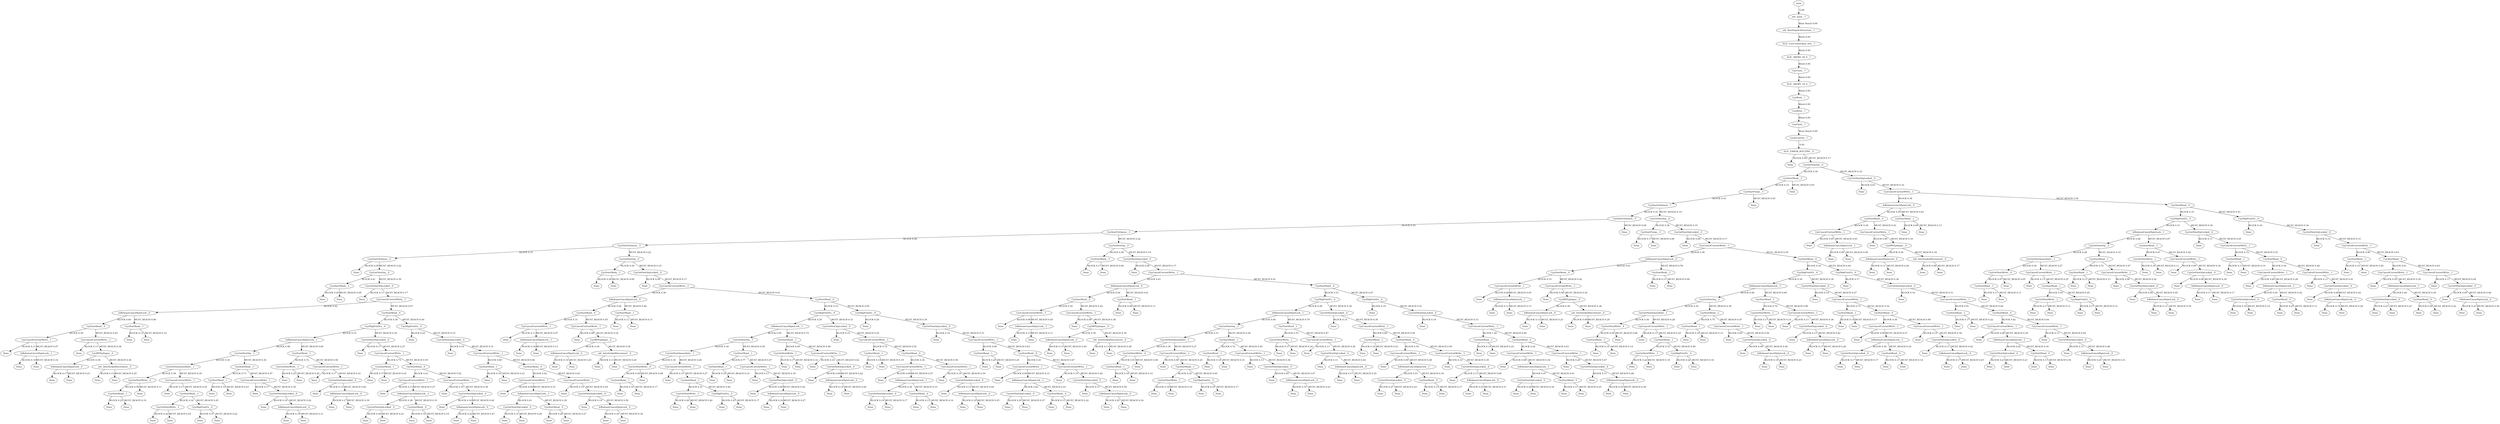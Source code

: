 digraph TG {
0 [label="main"]
1 [label="sdv_main__?"]
2 [label="sdv_RunDispatchFunction__?"]
3 [label="SLIC_CyyCreateOpen_exit__?"]
4 [label="SLIC_ABORT_20_0__?"]
5 [label="CyyClose__?"]
6 [label="SLIC_ABORT_18_0__?"]
7 [label="CyyRead__?"]
8 [label="CyyWrite__?"]
9 [label="CyyFlush__?"]
10 [label="CyyIoControl__?"]
11 [label="SLIC_ERROR_ROUTINE__0"]
12 [label="Done"]
13 [label="CyyGetNextIrp__0"]
14 [label="CyyStartMask__3"]
15 [label="CyyStartPurge__3"]
16 [label="CyyStartOrQueue__7"]
17 [label="CyyStartOrQueue__5"]
18 [label="CyyStartOrQueue__3"]
19 [label="CyyStartOrQueue__5"]
20 [label="CyyStartOrQueue__5"]
21 [label="Done"]
22 [label="CyyGetNextIrp__0"]
23 [label="CyyStartMask__3"]
24 [label="Done"]
25 [label="Done"]
26 [label="CyyGetNextIrpLocked__0"]
27 [label="Done"]
28 [label="CyyCancelCurrentWrite__1"]
29 [label="IoReleaseCancelSpinLock__0"]
30 [label="CyyStartRead__0"]
31 [label="CyyCancelCurrentWrite__1"]
32 [label="Done"]
33 [label="IoReleaseCancelSpinLock__1"]
34 [label="Done"]
35 [label="Done"]
36 [label="CyyCancelCurrentWrite__1"]
37 [label="Done"]
38 [label="CyyIRPEpilogue__0"]
39 [label="IoReleaseCancelSpinLock__0"]
40 [label="Done"]
41 [label="Done"]
42 [label="sdv_InterlockedDecrement__0"]
43 [label="Done"]
44 [label="Done"]
45 [label="CyyStartRead__1"]
46 [label="Done"]
47 [label="Done"]
48 [label="CyyStartRead__0"]
49 [label="CyyDbgPrintEx__0"]
50 [label="IoReleaseCancelSpinLock__1"]
51 [label="CyyGetNextIrp__3"]
52 [label="CyyGetNextImmediate__1"]
53 [label="CyyGetNextWrite__4"]
54 [label="CyyStartRead__1"]
55 [label="Done"]
56 [label="Done"]
57 [label="Done"]
58 [label="CyyCancelCurrentWrite__1"]
59 [label="Done"]
60 [label="CyyStartRead__1"]
61 [label="CyyGetNextWrite__1"]
62 [label="Done"]
63 [label="Done"]
64 [label="CyyDbgPrintEx__0"]
65 [label="Done"]
66 [label="Done"]
67 [label="CyyStartRead__1"]
68 [label="CyyStartRead__1"]
69 [label="Done"]
70 [label="Done"]
71 [label="CyyCancelCurrentWrite__1"]
72 [label="Done"]
73 [label="CyyGetNextIrpLocked__0"]
74 [label="Done"]
75 [label="IoReleaseCancelSpinLock__0"]
76 [label="Done"]
77 [label="Done"]
78 [label="CyyStartRead__1"]
79 [label="CyyGetNextWrite__1"]
80 [label="Done"]
81 [label="Done"]
82 [label="CyyCancelCurrentWrite__1"]
83 [label="Done"]
84 [label="CyyGetNextIrpLocked__0"]
85 [label="Done"]
86 [label="IoReleaseCancelSpinLock__0"]
87 [label="Done"]
88 [label="Done"]
89 [label="CyyGetNextIrpLocked__0"]
90 [label="Done"]
91 [label="CyyCancelCurrentWrite__1"]
92 [label="CyyStartRead__1"]
93 [label="Done"]
94 [label="Done"]
95 [label="CyyStartRead__0"]
96 [label="CyyCancelCurrentWrite__1"]
97 [label="Done"]
98 [label="IoReleaseCancelSpinLock__1"]
99 [label="CyyGetNextIrpLocked__0"]
100 [label="Done"]
101 [label="Done"]
102 [label="CyyStartRead__0"]
103 [label="Done"]
104 [label="Done"]
105 [label="CyyCancelCurrentWrite__1"]
106 [label="Done"]
107 [label="CyyGetNextIrpLocked__0"]
108 [label="Done"]
109 [label="IoReleaseCancelSpinLock__0"]
110 [label="Done"]
111 [label="Done"]
112 [label="CyyDbgPrintEx__0"]
113 [label="Done"]
114 [label="CyyGetNextIrpLocked__0"]
115 [label="Done"]
116 [label="CyyCancelCurrentWrite__1"]
117 [label="CyyStartRead__1"]
118 [label="Done"]
119 [label="Done"]
120 [label="CyyStartRead__0"]
121 [label="CyyCancelCurrentWrite__1"]
122 [label="Done"]
123 [label="IoReleaseCancelSpinLock__1"]
124 [label="CyyGetNextIrpLocked__0"]
125 [label="Done"]
126 [label="Done"]
127 [label="CyyStartRead__0"]
128 [label="Done"]
129 [label="Done"]
130 [label="CyyCancelCurrentWrite__1"]
131 [label="Done"]
132 [label="CyyGetNextIrpLocked__0"]
133 [label="Done"]
134 [label="IoReleaseCancelSpinLock__0"]
135 [label="Done"]
136 [label="Done"]
137 [label="CyyGetNextIrp__0"]
138 [label="CyyStartMask__3"]
139 [label="Done"]
140 [label="Done"]
141 [label="CyyGetNextIrpLocked__0"]
142 [label="Done"]
143 [label="CyyCancelCurrentWrite__1"]
144 [label="IoReleaseCancelSpinLock__0"]
145 [label="CyyStartRead__0"]
146 [label="CyyCancelCurrentWrite__1"]
147 [label="Done"]
148 [label="IoReleaseCancelSpinLock__1"]
149 [label="Done"]
150 [label="Done"]
151 [label="CyyCancelCurrentWrite__1"]
152 [label="Done"]
153 [label="CyyIRPEpilogue__0"]
154 [label="IoReleaseCancelSpinLock__0"]
155 [label="Done"]
156 [label="Done"]
157 [label="sdv_InterlockedDecrement__0"]
158 [label="Done"]
159 [label="Done"]
160 [label="CyyStartRead__1"]
161 [label="Done"]
162 [label="Done"]
163 [label="CyyStartRead__0"]
164 [label="CyyDbgPrintEx__0"]
165 [label="IoReleaseCancelSpinLock__1"]
166 [label="CyyGetNextIrp__3"]
167 [label="CyyGetNextImmediate__1"]
168 [label="CyyGetNextWrite__4"]
169 [label="CyyStartRead__1"]
170 [label="Done"]
171 [label="Done"]
172 [label="Done"]
173 [label="CyyCancelCurrentWrite__1"]
174 [label="Done"]
175 [label="CyyStartRead__1"]
176 [label="CyyGetNextWrite__1"]
177 [label="Done"]
178 [label="Done"]
179 [label="CyyDbgPrintEx__0"]
180 [label="Done"]
181 [label="Done"]
182 [label="CyyStartRead__1"]
183 [label="CyyStartRead__1"]
184 [label="Done"]
185 [label="Done"]
186 [label="CyyCancelCurrentWrite__1"]
187 [label="Done"]
188 [label="CyyGetNextIrpLocked__0"]
189 [label="Done"]
190 [label="IoReleaseCancelSpinLock__0"]
191 [label="Done"]
192 [label="Done"]
193 [label="CyyStartRead__1"]
194 [label="CyyGetNextWrite__1"]
195 [label="Done"]
196 [label="Done"]
197 [label="CyyCancelCurrentWrite__1"]
198 [label="Done"]
199 [label="CyyGetNextIrpLocked__0"]
200 [label="Done"]
201 [label="IoReleaseCancelSpinLock__0"]
202 [label="Done"]
203 [label="Done"]
204 [label="CyyGetNextIrpLocked__0"]
205 [label="Done"]
206 [label="CyyCancelCurrentWrite__1"]
207 [label="CyyStartRead__1"]
208 [label="Done"]
209 [label="Done"]
210 [label="CyyStartRead__0"]
211 [label="CyyCancelCurrentWrite__1"]
212 [label="Done"]
213 [label="IoReleaseCancelSpinLock__1"]
214 [label="CyyGetNextIrpLocked__0"]
215 [label="Done"]
216 [label="Done"]
217 [label="CyyStartRead__0"]
218 [label="Done"]
219 [label="Done"]
220 [label="CyyCancelCurrentWrite__1"]
221 [label="Done"]
222 [label="CyyGetNextIrpLocked__0"]
223 [label="Done"]
224 [label="IoReleaseCancelSpinLock__0"]
225 [label="Done"]
226 [label="Done"]
227 [label="CyyDbgPrintEx__0"]
228 [label="Done"]
229 [label="CyyGetNextIrpLocked__0"]
230 [label="Done"]
231 [label="CyyCancelCurrentWrite__1"]
232 [label="CyyStartRead__1"]
233 [label="Done"]
234 [label="Done"]
235 [label="CyyStartRead__0"]
236 [label="CyyCancelCurrentWrite__1"]
237 [label="Done"]
238 [label="IoReleaseCancelSpinLock__1"]
239 [label="CyyGetNextIrpLocked__0"]
240 [label="Done"]
241 [label="Done"]
242 [label="CyyStartRead__0"]
243 [label="Done"]
244 [label="Done"]
245 [label="CyyCancelCurrentWrite__1"]
246 [label="Done"]
247 [label="CyyGetNextIrpLocked__0"]
248 [label="Done"]
249 [label="IoReleaseCancelSpinLock__0"]
250 [label="Done"]
251 [label="Done"]
252 [label="CyyGetNextIrp__0"]
253 [label="CyyStartMask__3"]
254 [label="Done"]
255 [label="Done"]
256 [label="CyyGetNextIrpLocked__0"]
257 [label="Done"]
258 [label="CyyCancelCurrentWrite__1"]
259 [label="IoReleaseCancelSpinLock__0"]
260 [label="CyyStartRead__0"]
261 [label="CyyCancelCurrentWrite__1"]
262 [label="Done"]
263 [label="IoReleaseCancelSpinLock__1"]
264 [label="Done"]
265 [label="Done"]
266 [label="CyyCancelCurrentWrite__1"]
267 [label="Done"]
268 [label="CyyIRPEpilogue__0"]
269 [label="IoReleaseCancelSpinLock__0"]
270 [label="Done"]
271 [label="Done"]
272 [label="sdv_InterlockedDecrement__0"]
273 [label="Done"]
274 [label="Done"]
275 [label="CyyStartRead__1"]
276 [label="Done"]
277 [label="Done"]
278 [label="CyyStartRead__0"]
279 [label="CyyDbgPrintEx__0"]
280 [label="IoReleaseCancelSpinLock__1"]
281 [label="CyyGetNextIrp__3"]
282 [label="CyyGetNextImmediate__1"]
283 [label="CyyGetNextWrite__4"]
284 [label="CyyStartRead__1"]
285 [label="Done"]
286 [label="Done"]
287 [label="Done"]
288 [label="CyyCancelCurrentWrite__1"]
289 [label="Done"]
290 [label="CyyStartRead__1"]
291 [label="CyyGetNextWrite__1"]
292 [label="Done"]
293 [label="Done"]
294 [label="CyyDbgPrintEx__0"]
295 [label="Done"]
296 [label="Done"]
297 [label="CyyStartRead__1"]
298 [label="CyyStartRead__1"]
299 [label="Done"]
300 [label="Done"]
301 [label="CyyCancelCurrentWrite__1"]
302 [label="Done"]
303 [label="CyyGetNextIrpLocked__0"]
304 [label="Done"]
305 [label="IoReleaseCancelSpinLock__0"]
306 [label="Done"]
307 [label="Done"]
308 [label="CyyStartRead__1"]
309 [label="CyyGetNextWrite__1"]
310 [label="Done"]
311 [label="Done"]
312 [label="CyyCancelCurrentWrite__1"]
313 [label="Done"]
314 [label="CyyGetNextIrpLocked__0"]
315 [label="Done"]
316 [label="IoReleaseCancelSpinLock__0"]
317 [label="Done"]
318 [label="Done"]
319 [label="CyyGetNextIrpLocked__0"]
320 [label="Done"]
321 [label="CyyCancelCurrentWrite__1"]
322 [label="CyyStartRead__1"]
323 [label="Done"]
324 [label="Done"]
325 [label="CyyStartRead__0"]
326 [label="CyyCancelCurrentWrite__1"]
327 [label="Done"]
328 [label="IoReleaseCancelSpinLock__1"]
329 [label="CyyGetNextIrpLocked__0"]
330 [label="Done"]
331 [label="Done"]
332 [label="CyyStartRead__0"]
333 [label="Done"]
334 [label="Done"]
335 [label="CyyCancelCurrentWrite__1"]
336 [label="Done"]
337 [label="CyyGetNextIrpLocked__0"]
338 [label="Done"]
339 [label="IoReleaseCancelSpinLock__0"]
340 [label="Done"]
341 [label="Done"]
342 [label="CyyDbgPrintEx__0"]
343 [label="Done"]
344 [label="CyyGetNextIrpLocked__0"]
345 [label="Done"]
346 [label="CyyCancelCurrentWrite__1"]
347 [label="CyyStartRead__1"]
348 [label="Done"]
349 [label="Done"]
350 [label="CyyStartRead__0"]
351 [label="CyyCancelCurrentWrite__1"]
352 [label="Done"]
353 [label="IoReleaseCancelSpinLock__1"]
354 [label="CyyGetNextIrpLocked__0"]
355 [label="Done"]
356 [label="Done"]
357 [label="CyyStartRead__0"]
358 [label="Done"]
359 [label="Done"]
360 [label="CyyCancelCurrentWrite__1"]
361 [label="Done"]
362 [label="CyyGetNextIrpLocked__0"]
363 [label="Done"]
364 [label="IoReleaseCancelSpinLock__0"]
365 [label="Done"]
366 [label="Done"]
367 [label="Done"]
368 [label="CyyGetNextIrp__0"]
369 [label="CyyStartPurge__3"]
370 [label="Done"]
371 [label="Done"]
372 [label="CyyGetNextIrpLocked__0"]
373 [label="Done"]
374 [label="CyyCancelCurrentWrite__1"]
375 [label="IoReleaseCancelSpinLock__0"]
376 [label="CyyStartRead__0"]
377 [label="CyyCancelCurrentWrite__1"]
378 [label="Done"]
379 [label="IoReleaseCancelSpinLock__1"]
380 [label="Done"]
381 [label="Done"]
382 [label="CyyCancelCurrentWrite__1"]
383 [label="Done"]
384 [label="CyyIRPEpilogue__0"]
385 [label="IoReleaseCancelSpinLock__0"]
386 [label="Done"]
387 [label="Done"]
388 [label="sdv_InterlockedDecrement__0"]
389 [label="Done"]
390 [label="Done"]
391 [label="CyyStartRead__1"]
392 [label="Done"]
393 [label="Done"]
394 [label="CyyStartRead__0"]
395 [label="CyyDbgPrintEx__0"]
396 [label="IoReleaseCancelSpinLock__1"]
397 [label="CyyGetNextIrp__3"]
398 [label="CyyGetNextImmediate__1"]
399 [label="CyyGetNextWrite__4"]
400 [label="CyyStartRead__1"]
401 [label="Done"]
402 [label="Done"]
403 [label="Done"]
404 [label="CyyCancelCurrentWrite__1"]
405 [label="Done"]
406 [label="CyyStartRead__1"]
407 [label="CyyGetNextWrite__1"]
408 [label="Done"]
409 [label="Done"]
410 [label="CyyDbgPrintEx__0"]
411 [label="Done"]
412 [label="Done"]
413 [label="CyyStartRead__1"]
414 [label="CyyStartRead__1"]
415 [label="Done"]
416 [label="Done"]
417 [label="CyyCancelCurrentWrite__1"]
418 [label="Done"]
419 [label="CyyGetNextIrpLocked__0"]
420 [label="Done"]
421 [label="IoReleaseCancelSpinLock__0"]
422 [label="Done"]
423 [label="Done"]
424 [label="CyyStartRead__1"]
425 [label="CyyGetNextWrite__1"]
426 [label="Done"]
427 [label="Done"]
428 [label="CyyCancelCurrentWrite__1"]
429 [label="Done"]
430 [label="CyyGetNextIrpLocked__0"]
431 [label="Done"]
432 [label="IoReleaseCancelSpinLock__0"]
433 [label="Done"]
434 [label="Done"]
435 [label="CyyGetNextIrpLocked__0"]
436 [label="Done"]
437 [label="CyyCancelCurrentWrite__1"]
438 [label="CyyStartRead__1"]
439 [label="Done"]
440 [label="Done"]
441 [label="CyyStartRead__0"]
442 [label="CyyCancelCurrentWrite__1"]
443 [label="Done"]
444 [label="IoReleaseCancelSpinLock__1"]
445 [label="CyyGetNextIrpLocked__0"]
446 [label="Done"]
447 [label="Done"]
448 [label="CyyStartRead__0"]
449 [label="Done"]
450 [label="Done"]
451 [label="CyyCancelCurrentWrite__1"]
452 [label="Done"]
453 [label="CyyGetNextIrpLocked__0"]
454 [label="Done"]
455 [label="IoReleaseCancelSpinLock__0"]
456 [label="Done"]
457 [label="Done"]
458 [label="CyyDbgPrintEx__0"]
459 [label="Done"]
460 [label="CyyGetNextIrpLocked__0"]
461 [label="Done"]
462 [label="CyyCancelCurrentWrite__1"]
463 [label="CyyStartRead__1"]
464 [label="Done"]
465 [label="Done"]
466 [label="CyyStartRead__0"]
467 [label="CyyCancelCurrentWrite__1"]
468 [label="Done"]
469 [label="IoReleaseCancelSpinLock__1"]
470 [label="CyyGetNextIrpLocked__0"]
471 [label="Done"]
472 [label="Done"]
473 [label="CyyStartRead__0"]
474 [label="Done"]
475 [label="Done"]
476 [label="CyyCancelCurrentWrite__1"]
477 [label="Done"]
478 [label="CyyGetNextIrpLocked__0"]
479 [label="Done"]
480 [label="IoReleaseCancelSpinLock__0"]
481 [label="Done"]
482 [label="Done"]
483 [label="Done"]
484 [label="Done"]
485 [label="CyyGetNextIrpLocked__0"]
486 [label="Done"]
487 [label="CyyCancelCurrentWrite__1"]
488 [label="IoReleaseCancelSpinLock__0"]
489 [label="CyyStartRead__0"]
490 [label="CyyCancelCurrentWrite__1"]
491 [label="Done"]
492 [label="IoReleaseCancelSpinLock__1"]
493 [label="Done"]
494 [label="Done"]
495 [label="CyyCancelCurrentWrite__1"]
496 [label="Done"]
497 [label="CyyIRPEpilogue__0"]
498 [label="IoReleaseCancelSpinLock__0"]
499 [label="Done"]
500 [label="Done"]
501 [label="sdv_InterlockedDecrement__0"]
502 [label="Done"]
503 [label="Done"]
504 [label="CyyStartRead__1"]
505 [label="Done"]
506 [label="Done"]
507 [label="CyyStartRead__0"]
508 [label="CyyDbgPrintEx__0"]
509 [label="IoReleaseCancelSpinLock__1"]
510 [label="CyyGetNextIrp__3"]
511 [label="CyyGetNextImmediate__1"]
512 [label="CyyGetNextWrite__4"]
513 [label="CyyStartRead__1"]
514 [label="Done"]
515 [label="Done"]
516 [label="Done"]
517 [label="CyyCancelCurrentWrite__1"]
518 [label="Done"]
519 [label="CyyStartRead__1"]
520 [label="CyyGetNextWrite__1"]
521 [label="Done"]
522 [label="Done"]
523 [label="CyyDbgPrintEx__0"]
524 [label="Done"]
525 [label="Done"]
526 [label="CyyStartRead__1"]
527 [label="CyyStartRead__1"]
528 [label="Done"]
529 [label="Done"]
530 [label="CyyCancelCurrentWrite__1"]
531 [label="Done"]
532 [label="CyyGetNextIrpLocked__0"]
533 [label="Done"]
534 [label="IoReleaseCancelSpinLock__0"]
535 [label="Done"]
536 [label="Done"]
537 [label="CyyStartRead__1"]
538 [label="CyyGetNextWrite__1"]
539 [label="Done"]
540 [label="Done"]
541 [label="CyyCancelCurrentWrite__1"]
542 [label="Done"]
543 [label="CyyGetNextIrpLocked__0"]
544 [label="Done"]
545 [label="IoReleaseCancelSpinLock__0"]
546 [label="Done"]
547 [label="Done"]
548 [label="CyyGetNextIrpLocked__0"]
549 [label="Done"]
550 [label="CyyCancelCurrentWrite__1"]
551 [label="CyyStartRead__1"]
552 [label="Done"]
553 [label="Done"]
554 [label="CyyStartRead__0"]
555 [label="CyyCancelCurrentWrite__1"]
556 [label="Done"]
557 [label="IoReleaseCancelSpinLock__1"]
558 [label="CyyGetNextIrpLocked__0"]
559 [label="Done"]
560 [label="Done"]
561 [label="CyyStartRead__0"]
562 [label="Done"]
563 [label="Done"]
564 [label="CyyCancelCurrentWrite__1"]
565 [label="Done"]
566 [label="CyyGetNextIrpLocked__0"]
567 [label="Done"]
568 [label="IoReleaseCancelSpinLock__0"]
569 [label="Done"]
570 [label="Done"]
571 [label="CyyDbgPrintEx__0"]
572 [label="Done"]
573 [label="CyyGetNextIrpLocked__0"]
574 [label="Done"]
575 [label="CyyCancelCurrentWrite__1"]
576 [label="CyyStartRead__1"]
577 [label="Done"]
578 [label="Done"]
579 [label="CyyStartRead__0"]
580 [label="CyyCancelCurrentWrite__1"]
581 [label="Done"]
582 [label="IoReleaseCancelSpinLock__1"]
583 [label="CyyGetNextIrpLocked__0"]
584 [label="Done"]
585 [label="Done"]
586 [label="CyyStartRead__0"]
587 [label="Done"]
588 [label="Done"]
589 [label="CyyCancelCurrentWrite__1"]
590 [label="Done"]
591 [label="CyyGetNextIrpLocked__0"]
592 [label="Done"]
593 [label="IoReleaseCancelSpinLock__0"]
594 [label="Done"]
595 [label="Done"]
0 -> 1 [label=" 0.00"]
1 -> 2 [label="Must Reach 0.00"]
2 -> 3 [label="Block 0.00"]
3 -> 4 [label="Block 0.00"]
4 -> 5 [label="Block 0.00"]
5 -> 6 [label="Block 0.00"]
6 -> 7 [label="Block 0.00"]
7 -> 8 [label="Block 0.00"]
8 -> 9 [label="Block 0.00"]
9 -> 10 [label="Must Reach 0.00"]
10 -> 11 [label=" 0.44"]
11 -> 12 [label="BLOCK 0.00"]
11 -> 13 [label="MUST_REACH 0.17"]
13 -> 14 [label="BLOCK 0.36"]
13 -> 485 [label="MUST_REACH 0.19"]
14 -> 15 [label="BLOCK 0.33"]
14 -> 484 [label="MUST_REACH 0.05"]
15 -> 16 [label="BLOCK 0.16"]
15 -> 483 [label="MUST_REACH 0.05"]
16 -> 17 [label="BLOCK 0.16"]
16 -> 368 [label="MUST_REACH 0.19"]
17 -> 18 [label="BLOCK 0.16"]
17 -> 367 [label="MUST_REACH 0.06"]
18 -> 19 [label="BLOCK 0.28"]
18 -> 252 [label="MUST_REACH 0.22"]
19 -> 20 [label="BLOCK 0.33"]
19 -> 137 [label="MUST_REACH 0.22"]
20 -> 21 [label="BLOCK 0.05"]
20 -> 22 [label="MUST_REACH 0.22"]
22 -> 23 [label="BLOCK 0.41"]
22 -> 26 [label="MUST_REACH 0.39"]
23 -> 24 [label="BLOCK 0.25"]
23 -> 25 [label="MUST_REACH 0.09"]
26 -> 27 [label="BLOCK 0.11"]
26 -> 28 [label="MUST_REACH 0.17"]
28 -> 29 [label="BLOCK 0.42"]
28 -> 48 [label="MUST_REACH 0.47"]
29 -> 30 [label="BLOCK 0.66"]
29 -> 45 [label="MUST_REACH 0.66"]
30 -> 31 [label="BLOCK 0.38"]
30 -> 36 [label="MUST_REACH 0.44"]
31 -> 32 [label="BLOCK 0.11"]
31 -> 33 [label="MUST_REACH 0.47"]
33 -> 34 [label="BLOCK 0.19"]
33 -> 35 [label="MUST_REACH 0.14"]
36 -> 37 [label="BLOCK 0.11"]
36 -> 38 [label="MUST_REACH 0.36"]
38 -> 39 [label="BLOCK 0.38"]
38 -> 42 [label="MUST_REACH 0.36"]
39 -> 40 [label="BLOCK 0.17"]
39 -> 41 [label="MUST_REACH 0.23"]
42 -> 43 [label="BLOCK 0.13"]
42 -> 44 [label="MUST_REACH 0.25"]
45 -> 46 [label="BLOCK 0.13"]
45 -> 47 [label="MUST_REACH 0.14"]
48 -> 49 [label="BLOCK 0.36"]
48 -> 112 [label="MUST_REACH 0.44"]
49 -> 50 [label="BLOCK 0.33"]
49 -> 89 [label="MUST_REACH 0.30"]
50 -> 51 [label="BLOCK 0.58"]
50 -> 78 [label="MUST_REACH 0.69"]
51 -> 52 [label="BLOCK 0.34"]
51 -> 67 [label="MUST_REACH 0.30"]
52 -> 53 [label="BLOCK 0.38"]
52 -> 58 [label="MUST_REACH 0.30"]
53 -> 54 [label="BLOCK 0.56"]
53 -> 57 [label="MUST_REACH 0.11"]
54 -> 55 [label="BLOCK 0.23"]
54 -> 56 [label="MUST_REACH 0.19"]
58 -> 59 [label="BLOCK 0.13"]
58 -> 60 [label="MUST_REACH 0.25"]
60 -> 61 [label="BLOCK 0.34"]
60 -> 64 [label="MUST_REACH 0.45"]
61 -> 62 [label="BLOCK 0.22"]
61 -> 63 [label="MUST_REACH 0.25"]
64 -> 65 [label="BLOCK 0.31"]
64 -> 66 [label="MUST_REACH 0.22"]
67 -> 68 [label="BLOCK 0.73"]
67 -> 71 [label="MUST_REACH 0.47"]
68 -> 69 [label="BLOCK 0.19"]
68 -> 70 [label="MUST_REACH 0.23"]
71 -> 72 [label="BLOCK 0.17"]
71 -> 73 [label="MUST_REACH 0.38"]
73 -> 74 [label="BLOCK 0.14"]
73 -> 75 [label="MUST_REACH 0.42"]
75 -> 76 [label="BLOCK 0.19"]
75 -> 77 [label="MUST_REACH 0.31"]
78 -> 79 [label="BLOCK 0.72"]
78 -> 82 [label="MUST_REACH 0.50"]
79 -> 80 [label="BLOCK 0.23"]
79 -> 81 [label="MUST_REACH 0.20"]
82 -> 83 [label="BLOCK 0.17"]
82 -> 84 [label="MUST_REACH 0.41"]
84 -> 85 [label="BLOCK 0.13"]
84 -> 86 [label="MUST_REACH 0.44"]
86 -> 87 [label="BLOCK 0.17"]
86 -> 88 [label="MUST_REACH 0.30"]
89 -> 90 [label="BLOCK 0.17"]
89 -> 91 [label="MUST_REACH 0.27"]
91 -> 92 [label="BLOCK 0.73"]
91 -> 95 [label="MUST_REACH 0.55"]
92 -> 93 [label="BLOCK 0.17"]
92 -> 94 [label="MUST_REACH 0.25"]
95 -> 96 [label="BLOCK 0.41"]
95 -> 105 [label="MUST_REACH 0.52"]
96 -> 97 [label="BLOCK 0.11"]
96 -> 98 [label="MUST_REACH 0.27"]
98 -> 99 [label="BLOCK 0.38"]
98 -> 102 [label="MUST_REACH 0.33"]
99 -> 100 [label="BLOCK 0.20"]
99 -> 101 [label="MUST_REACH 0.23"]
102 -> 103 [label="BLOCK 0.14"]
102 -> 104 [label="MUST_REACH 0.19"]
105 -> 106 [label="BLOCK 0.16"]
105 -> 107 [label="MUST_REACH 0.38"]
107 -> 108 [label="BLOCK 0.14"]
107 -> 109 [label="MUST_REACH 0.44"]
109 -> 110 [label="BLOCK 0.22"]
109 -> 111 [label="MUST_REACH 0.27"]
112 -> 113 [label="BLOCK 0.22"]
112 -> 114 [label="MUST_REACH 0.33"]
114 -> 115 [label="BLOCK 0.19"]
114 -> 116 [label="MUST_REACH 0.31"]
116 -> 117 [label="BLOCK 0.88"]
116 -> 120 [label="MUST_REACH 0.66"]
117 -> 118 [label="BLOCK 0.16"]
117 -> 119 [label="MUST_REACH 0.23"]
120 -> 121 [label="BLOCK 0.42"]
120 -> 130 [label="MUST_REACH 0.63"]
121 -> 122 [label="BLOCK 0.09"]
121 -> 123 [label="MUST_REACH 0.33"]
123 -> 124 [label="BLOCK 0.41"]
123 -> 127 [label="MUST_REACH 0.39"]
124 -> 125 [label="BLOCK 0.31"]
124 -> 126 [label="MUST_REACH 0.28"]
127 -> 128 [label="BLOCK 0.20"]
127 -> 129 [label="MUST_REACH 0.27"]
130 -> 131 [label="BLOCK 0.14"]
130 -> 132 [label="MUST_REACH 0.44"]
132 -> 133 [label="BLOCK 0.14"]
132 -> 134 [label="MUST_REACH 0.50"]
134 -> 135 [label="BLOCK 0.30"]
134 -> 136 [label="MUST_REACH 0.36"]
137 -> 138 [label="BLOCK 0.36"]
137 -> 141 [label="MUST_REACH 0.19"]
138 -> 139 [label="BLOCK 0.20"]
138 -> 140 [label="MUST_REACH 0.08"]
141 -> 142 [label="BLOCK 0.08"]
141 -> 143 [label="MUST_REACH 0.17"]
143 -> 144 [label="BLOCK 0.39"]
143 -> 163 [label="MUST_REACH 0.41"]
144 -> 145 [label="BLOCK 0.64"]
144 -> 160 [label="MUST_REACH 0.92"]
145 -> 146 [label="BLOCK 0.31"]
145 -> 151 [label="MUST_REACH 0.45"]
146 -> 147 [label="BLOCK 0.11"]
146 -> 148 [label="MUST_REACH 0.47"]
148 -> 149 [label="BLOCK 0.16"]
148 -> 150 [label="MUST_REACH 0.13"]
151 -> 152 [label="BLOCK 0.08"]
151 -> 153 [label="MUST_REACH 0.34"]
153 -> 154 [label="BLOCK 0.36"]
153 -> 157 [label="MUST_REACH 0.36"]
154 -> 155 [label="BLOCK 0.14"]
154 -> 156 [label="MUST_REACH 0.25"]
157 -> 158 [label="BLOCK 0.11"]
157 -> 159 [label="MUST_REACH 0.20"]
160 -> 161 [label="BLOCK 0.11"]
160 -> 162 [label="MUST_REACH 0.11"]
163 -> 164 [label="BLOCK 0.33"]
163 -> 227 [label="MUST_REACH 0.45"]
164 -> 165 [label="BLOCK 0.30"]
164 -> 204 [label="MUST_REACH 0.31"]
165 -> 166 [label="BLOCK 0.50"]
165 -> 193 [label="MUST_REACH 0.72"]
166 -> 167 [label="BLOCK 0.30"]
166 -> 182 [label="MUST_REACH 0.56"]
167 -> 168 [label="BLOCK 0.30"]
167 -> 173 [label="MUST_REACH 0.28"]
168 -> 169 [label="BLOCK 0.50"]
168 -> 172 [label="MUST_REACH 0.08"]
169 -> 170 [label="BLOCK 0.16"]
169 -> 171 [label="MUST_REACH 0.17"]
173 -> 174 [label="BLOCK 0.13"]
173 -> 175 [label="MUST_REACH 0.27"]
175 -> 176 [label="BLOCK 0.31"]
175 -> 179 [label="MUST_REACH 0.48"]
176 -> 177 [label="BLOCK 0.20"]
176 -> 178 [label="MUST_REACH 0.20"]
179 -> 180 [label="BLOCK 0.25"]
179 -> 181 [label="MUST_REACH 0.17"]
182 -> 183 [label="BLOCK 0.77"]
182 -> 186 [label="MUST_REACH 0.47"]
183 -> 184 [label="BLOCK 0.16"]
183 -> 185 [label="MUST_REACH 0.19"]
186 -> 187 [label="BLOCK 0.13"]
186 -> 188 [label="MUST_REACH 0.39"]
188 -> 189 [label="BLOCK 0.09"]
188 -> 190 [label="MUST_REACH 0.42"]
190 -> 191 [label="BLOCK 0.16"]
190 -> 192 [label="MUST_REACH 0.27"]
193 -> 194 [label="BLOCK 0.69"]
193 -> 197 [label="MUST_REACH 0.48"]
194 -> 195 [label="BLOCK 0.17"]
194 -> 196 [label="MUST_REACH 0.16"]
197 -> 198 [label="BLOCK 0.14"]
197 -> 199 [label="MUST_REACH 0.42"]
199 -> 200 [label="BLOCK 0.09"]
199 -> 201 [label="MUST_REACH 0.42"]
201 -> 202 [label="BLOCK 0.14"]
201 -> 203 [label="MUST_REACH 0.28"]
204 -> 205 [label="BLOCK 0.14"]
204 -> 206 [label="MUST_REACH 0.25"]
206 -> 207 [label="BLOCK 0.72"]
206 -> 210 [label="MUST_REACH 0.52"]
207 -> 208 [label="BLOCK 0.14"]
207 -> 209 [label="MUST_REACH 0.19"]
210 -> 211 [label="BLOCK 0.34"]
210 -> 220 [label="MUST_REACH 0.50"]
211 -> 212 [label="BLOCK 0.09"]
211 -> 213 [label="MUST_REACH 0.27"]
213 -> 214 [label="BLOCK 0.36"]
213 -> 217 [label="MUST_REACH 0.33"]
214 -> 215 [label="BLOCK 0.19"]
214 -> 216 [label="MUST_REACH 0.17"]
217 -> 218 [label="BLOCK 0.13"]
217 -> 219 [label="MUST_REACH 0.14"]
220 -> 221 [label="BLOCK 0.14"]
220 -> 222 [label="MUST_REACH 0.39"]
222 -> 223 [label="BLOCK 0.11"]
222 -> 224 [label="MUST_REACH 0.44"]
224 -> 225 [label="BLOCK 0.19"]
224 -> 226 [label="MUST_REACH 0.25"]
227 -> 228 [label="BLOCK 0.20"]
227 -> 229 [label="MUST_REACH 0.34"]
229 -> 230 [label="BLOCK 0.16"]
229 -> 231 [label="MUST_REACH 0.31"]
231 -> 232 [label="BLOCK 0.89"]
231 -> 235 [label="MUST_REACH 0.63"]
232 -> 233 [label="BLOCK 0.25"]
232 -> 234 [label="MUST_REACH 0.25"]
235 -> 236 [label="BLOCK 0.41"]
235 -> 245 [label="MUST_REACH 0.67"]
236 -> 237 [label="BLOCK 0.09"]
236 -> 238 [label="MUST_REACH 0.31"]
238 -> 239 [label="BLOCK 0.42"]
238 -> 242 [label="MUST_REACH 0.41"]
239 -> 240 [label="BLOCK 0.25"]
239 -> 241 [label="MUST_REACH 0.27"]
242 -> 243 [label="BLOCK 0.11"]
242 -> 244 [label="MUST_REACH 0.22"]
245 -> 246 [label="BLOCK 0.14"]
245 -> 247 [label="MUST_REACH 0.44"]
247 -> 248 [label="BLOCK 0.13"]
247 -> 249 [label="MUST_REACH 0.50"]
249 -> 250 [label="BLOCK 0.25"]
249 -> 251 [label="MUST_REACH 0.34"]
252 -> 253 [label="BLOCK 0.38"]
252 -> 256 [label="MUST_REACH 0.19"]
253 -> 254 [label="BLOCK 0.17"]
253 -> 255 [label="MUST_REACH 0.06"]
256 -> 257 [label="BLOCK 0.08"]
256 -> 258 [label="MUST_REACH 0.17"]
258 -> 259 [label="BLOCK 0.41"]
258 -> 278 [label="MUST_REACH 0.41"]
259 -> 260 [label="BLOCK 0.64"]
259 -> 275 [label="MUST_REACH 0.61"]
260 -> 261 [label="BLOCK 0.30"]
260 -> 266 [label="MUST_REACH 0.42"]
261 -> 262 [label="BLOCK 0.09"]
261 -> 263 [label="MUST_REACH 0.45"]
263 -> 264 [label="BLOCK 0.13"]
263 -> 265 [label="MUST_REACH 0.11"]
266 -> 267 [label="BLOCK 0.09"]
266 -> 268 [label="MUST_REACH 0.36"]
268 -> 269 [label="BLOCK 0.39"]
268 -> 272 [label="MUST_REACH 0.39"]
269 -> 270 [label="BLOCK 0.13"]
269 -> 271 [label="MUST_REACH 0.20"]
272 -> 273 [label="BLOCK 0.11"]
272 -> 274 [label="MUST_REACH 0.28"]
275 -> 276 [label="BLOCK 0.09"]
275 -> 277 [label="MUST_REACH 0.11"]
278 -> 279 [label="BLOCK 0.33"]
278 -> 342 [label="MUST_REACH 0.47"]
279 -> 280 [label="BLOCK 0.28"]
279 -> 319 [label="MUST_REACH 0.36"]
280 -> 281 [label="BLOCK 0.48"]
280 -> 308 [label="MUST_REACH 0.70"]
281 -> 282 [label="BLOCK 0.31"]
281 -> 297 [label="MUST_REACH 0.36"]
282 -> 283 [label="BLOCK 0.30"]
282 -> 288 [label="MUST_REACH 0.27"]
283 -> 284 [label="BLOCK 0.53"]
283 -> 287 [label="MUST_REACH 0.06"]
284 -> 285 [label="BLOCK 0.16"]
284 -> 286 [label="MUST_REACH 0.14"]
288 -> 289 [label="BLOCK 0.09"]
288 -> 290 [label="MUST_REACH 0.25"]
290 -> 291 [label="BLOCK 0.34"]
290 -> 294 [label="MUST_REACH 0.45"]
291 -> 292 [label="BLOCK 0.16"]
291 -> 293 [label="MUST_REACH 0.19"]
294 -> 295 [label="BLOCK 0.25"]
294 -> 296 [label="MUST_REACH 0.17"]
297 -> 298 [label="BLOCK 0.72"]
297 -> 301 [label="MUST_REACH 0.45"]
298 -> 299 [label="BLOCK 0.14"]
298 -> 300 [label="MUST_REACH 0.16"]
301 -> 302 [label="BLOCK 0.13"]
301 -> 303 [label="MUST_REACH 0.36"]
303 -> 304 [label="BLOCK 0.09"]
303 -> 305 [label="MUST_REACH 0.47"]
305 -> 306 [label="BLOCK 0.19"]
305 -> 307 [label="MUST_REACH 0.23"]
308 -> 309 [label="BLOCK 0.70"]
308 -> 312 [label="MUST_REACH 0.47"]
309 -> 310 [label="BLOCK 0.17"]
309 -> 311 [label="MUST_REACH 0.16"]
312 -> 313 [label="BLOCK 0.13"]
312 -> 314 [label="MUST_REACH 0.36"]
314 -> 315 [label="BLOCK 0.11"]
314 -> 316 [label="MUST_REACH 0.44"]
316 -> 317 [label="BLOCK 0.17"]
316 -> 318 [label="MUST_REACH 0.25"]
319 -> 320 [label="BLOCK 0.14"]
319 -> 321 [label="MUST_REACH 0.30"]
321 -> 322 [label="BLOCK 0.80"]
321 -> 325 [label="MUST_REACH 0.56"]
322 -> 323 [label="BLOCK 0.16"]
322 -> 324 [label="MUST_REACH 0.23"]
325 -> 326 [label="BLOCK 0.39"]
325 -> 335 [label="MUST_REACH 0.50"]
326 -> 327 [label="BLOCK 0.09"]
326 -> 328 [label="MUST_REACH 0.28"]
328 -> 329 [label="BLOCK 0.53"]
328 -> 332 [label="MUST_REACH 0.34"]
329 -> 330 [label="BLOCK 0.27"]
329 -> 331 [label="MUST_REACH 0.23"]
332 -> 333 [label="BLOCK 0.13"]
332 -> 334 [label="MUST_REACH 0.17"]
335 -> 336 [label="BLOCK 0.14"]
335 -> 337 [label="MUST_REACH 0.39"]
337 -> 338 [label="BLOCK 0.13"]
337 -> 339 [label="MUST_REACH 0.69"]
339 -> 340 [label="BLOCK 0.23"]
339 -> 341 [label="MUST_REACH 0.31"]
342 -> 343 [label="BLOCK 0.19"]
342 -> 344 [label="MUST_REACH 0.41"]
344 -> 345 [label="BLOCK 0.16"]
344 -> 346 [label="MUST_REACH 0.33"]
346 -> 347 [label="BLOCK 1.28"]
346 -> 350 [label="MUST_REACH 0.66"]
347 -> 348 [label="BLOCK 0.14"]
347 -> 349 [label="MUST_REACH 0.23"]
350 -> 351 [label="BLOCK 0.42"]
350 -> 360 [label="MUST_REACH 0.63"]
351 -> 352 [label="BLOCK 0.08"]
351 -> 353 [label="MUST_REACH 0.34"]
353 -> 354 [label="BLOCK 0.47"]
353 -> 357 [label="MUST_REACH 0.41"]
354 -> 355 [label="BLOCK 0.28"]
354 -> 356 [label="MUST_REACH 0.34"]
357 -> 358 [label="BLOCK 0.11"]
357 -> 359 [label="MUST_REACH 0.25"]
360 -> 361 [label="BLOCK 0.20"]
360 -> 362 [label="MUST_REACH 0.47"]
362 -> 363 [label="BLOCK 0.11"]
362 -> 364 [label="MUST_REACH 0.48"]
364 -> 365 [label="BLOCK 0.23"]
364 -> 366 [label="MUST_REACH 0.36"]
368 -> 369 [label="BLOCK 0.38"]
368 -> 372 [label="MUST_REACH 0.19"]
369 -> 370 [label="BLOCK 0.17"]
369 -> 371 [label="MUST_REACH 0.06"]
372 -> 373 [label="BLOCK 0.06"]
372 -> 374 [label="MUST_REACH 0.17"]
374 -> 375 [label="BLOCK 0.38"]
374 -> 394 [label="MUST_REACH 0.39"]
375 -> 376 [label="BLOCK 0.61"]
375 -> 391 [label="MUST_REACH 0.59"]
376 -> 377 [label="BLOCK 0.33"]
376 -> 382 [label="MUST_REACH 0.42"]
377 -> 378 [label="BLOCK 0.08"]
377 -> 379 [label="MUST_REACH 0.45"]
379 -> 380 [label="BLOCK 0.11"]
379 -> 381 [label="MUST_REACH 0.13"]
382 -> 383 [label="BLOCK 0.08"]
382 -> 384 [label="MUST_REACH 0.34"]
384 -> 385 [label="BLOCK 0.36"]
384 -> 388 [label="MUST_REACH 0.36"]
385 -> 386 [label="BLOCK 0.13"]
385 -> 387 [label="MUST_REACH 0.23"]
388 -> 389 [label="BLOCK 0.09"]
388 -> 390 [label="MUST_REACH 0.20"]
391 -> 392 [label="BLOCK 0.11"]
391 -> 393 [label="MUST_REACH 0.09"]
394 -> 395 [label="BLOCK 0.34"]
394 -> 458 [label="MUST_REACH 0.44"]
395 -> 396 [label="BLOCK 0.30"]
395 -> 435 [label="MUST_REACH 0.34"]
396 -> 397 [label="BLOCK 0.48"]
396 -> 424 [label="MUST_REACH 0.69"]
397 -> 398 [label="BLOCK 0.30"]
397 -> 413 [label="MUST_REACH 0.30"]
398 -> 399 [label="BLOCK 0.30"]
398 -> 404 [label="MUST_REACH 0.28"]
399 -> 400 [label="BLOCK 0.50"]
399 -> 403 [label="MUST_REACH 0.06"]
400 -> 401 [label="BLOCK 0.14"]
400 -> 402 [label="MUST_REACH 0.14"]
404 -> 405 [label="BLOCK 0.13"]
404 -> 406 [label="MUST_REACH 0.25"]
406 -> 407 [label="BLOCK 0.33"]
406 -> 410 [label="MUST_REACH 0.48"]
407 -> 408 [label="BLOCK 0.22"]
407 -> 409 [label="MUST_REACH 0.19"]
410 -> 411 [label="BLOCK 0.22"]
410 -> 412 [label="MUST_REACH 0.16"]
413 -> 414 [label="BLOCK 0.75"]
413 -> 417 [label="MUST_REACH 0.47"]
414 -> 415 [label="BLOCK 0.16"]
414 -> 416 [label="MUST_REACH 0.13"]
417 -> 418 [label="BLOCK 0.09"]
417 -> 419 [label="MUST_REACH 0.38"]
419 -> 420 [label="BLOCK 0.09"]
419 -> 421 [label="MUST_REACH 0.44"]
421 -> 422 [label="BLOCK 0.16"]
421 -> 423 [label="MUST_REACH 0.23"]
424 -> 425 [label="BLOCK 0.70"]
424 -> 428 [label="MUST_REACH 0.80"]
425 -> 426 [label="BLOCK 0.17"]
425 -> 427 [label="MUST_REACH 0.14"]
428 -> 429 [label="BLOCK 0.13"]
428 -> 430 [label="MUST_REACH 0.36"]
430 -> 431 [label="BLOCK 0.13"]
430 -> 432 [label="MUST_REACH 0.42"]
432 -> 433 [label="BLOCK 0.17"]
432 -> 434 [label="MUST_REACH 0.20"]
435 -> 436 [label="BLOCK 0.14"]
435 -> 437 [label="MUST_REACH 0.27"]
437 -> 438 [label="BLOCK 0.73"]
437 -> 441 [label="MUST_REACH 0.52"]
438 -> 439 [label="BLOCK 0.14"]
438 -> 440 [label="MUST_REACH 0.17"]
441 -> 442 [label="BLOCK 0.36"]
441 -> 451 [label="MUST_REACH 0.48"]
442 -> 443 [label="BLOCK 0.09"]
442 -> 444 [label="MUST_REACH 0.27"]
444 -> 445 [label="BLOCK 0.36"]
444 -> 448 [label="MUST_REACH 0.34"]
445 -> 446 [label="BLOCK 0.17"]
445 -> 447 [label="MUST_REACH 0.17"]
448 -> 449 [label="BLOCK 0.11"]
448 -> 450 [label="MUST_REACH 0.14"]
451 -> 452 [label="BLOCK 0.14"]
451 -> 453 [label="MUST_REACH 0.39"]
453 -> 454 [label="BLOCK 0.11"]
453 -> 455 [label="MUST_REACH 0.42"]
455 -> 456 [label="BLOCK 0.17"]
455 -> 457 [label="MUST_REACH 0.25"]
458 -> 459 [label="BLOCK 0.17"]
458 -> 460 [label="MUST_REACH 0.36"]
460 -> 461 [label="BLOCK 0.16"]
460 -> 462 [label="MUST_REACH 0.31"]
462 -> 463 [label="BLOCK 0.91"]
462 -> 466 [label="MUST_REACH 0.64"]
463 -> 464 [label="BLOCK 0.17"]
463 -> 465 [label="MUST_REACH 0.22"]
466 -> 467 [label="BLOCK 0.42"]
466 -> 476 [label="MUST_REACH 0.64"]
467 -> 468 [label="BLOCK 0.08"]
467 -> 469 [label="MUST_REACH 0.34"]
469 -> 470 [label="BLOCK 0.42"]
469 -> 473 [label="MUST_REACH 0.39"]
470 -> 471 [label="BLOCK 0.23"]
470 -> 472 [label="MUST_REACH 0.23"]
473 -> 474 [label="BLOCK 0.11"]
473 -> 475 [label="MUST_REACH 0.30"]
476 -> 477 [label="BLOCK 0.13"]
476 -> 478 [label="MUST_REACH 0.44"]
478 -> 479 [label="BLOCK 0.13"]
478 -> 480 [label="MUST_REACH 0.48"]
480 -> 481 [label="BLOCK 0.25"]
480 -> 482 [label="MUST_REACH 0.31"]
485 -> 486 [label="BLOCK 0.03"]
485 -> 487 [label="MUST_REACH 0.16"]
487 -> 488 [label="BLOCK 0.38"]
487 -> 507 [label="MUST_REACH 0.39"]
488 -> 489 [label="BLOCK 0.59"]
488 -> 504 [label="MUST_REACH 0.63"]
489 -> 490 [label="BLOCK 0.36"]
489 -> 495 [label="MUST_REACH 0.41"]
490 -> 491 [label="BLOCK 0.05"]
490 -> 492 [label="MUST_REACH 0.45"]
492 -> 493 [label="BLOCK 0.09"]
492 -> 494 [label="MUST_REACH 0.08"]
495 -> 496 [label="BLOCK 0.06"]
495 -> 497 [label="MUST_REACH 0.34"]
497 -> 498 [label="BLOCK 0.36"]
497 -> 501 [label="MUST_REACH 0.34"]
498 -> 499 [label="BLOCK 0.11"]
498 -> 500 [label="MUST_REACH 0.20"]
501 -> 502 [label="BLOCK 0.08"]
501 -> 503 [label="MUST_REACH 0.17"]
504 -> 505 [label="BLOCK 0.08"]
504 -> 506 [label="MUST_REACH 0.13"]
507 -> 508 [label="BLOCK 0.33"]
507 -> 571 [label="MUST_REACH 0.41"]
508 -> 509 [label="BLOCK 0.31"]
508 -> 548 [label="MUST_REACH 0.30"]
509 -> 510 [label="BLOCK 0.48"]
509 -> 537 [label="MUST_REACH 0.67"]
510 -> 511 [label="BLOCK 0.28"]
510 -> 526 [label="MUST_REACH 0.33"]
511 -> 512 [label="BLOCK 0.30"]
511 -> 517 [label="MUST_REACH 0.27"]
512 -> 513 [label="BLOCK 0.47"]
512 -> 516 [label="MUST_REACH 0.05"]
513 -> 514 [label="BLOCK 0.11"]
513 -> 515 [label="MUST_REACH 0.11"]
517 -> 518 [label="BLOCK 0.13"]
517 -> 519 [label="MUST_REACH 0.25"]
519 -> 520 [label="BLOCK 0.34"]
519 -> 523 [label="MUST_REACH 0.45"]
520 -> 521 [label="BLOCK 0.17"]
520 -> 522 [label="MUST_REACH 0.11"]
523 -> 524 [label="BLOCK 0.17"]
523 -> 525 [label="MUST_REACH 0.14"]
526 -> 527 [label="BLOCK 0.72"]
526 -> 530 [label="MUST_REACH 0.47"]
527 -> 528 [label="BLOCK 0.11"]
527 -> 529 [label="MUST_REACH 0.13"]
530 -> 531 [label="BLOCK 0.08"]
530 -> 532 [label="MUST_REACH 0.42"]
532 -> 533 [label="BLOCK 0.08"]
532 -> 534 [label="MUST_REACH 0.45"]
534 -> 535 [label="BLOCK 0.13"]
534 -> 536 [label="MUST_REACH 0.30"]
537 -> 538 [label="BLOCK 0.67"]
537 -> 541 [label="MUST_REACH 0.42"]
538 -> 539 [label="BLOCK 0.16"]
538 -> 540 [label="MUST_REACH 0.11"]
541 -> 542 [label="BLOCK 0.09"]
541 -> 543 [label="MUST_REACH 0.34"]
543 -> 544 [label="BLOCK 0.08"]
543 -> 545 [label="MUST_REACH 0.39"]
545 -> 546 [label="BLOCK 0.11"]
545 -> 547 [label="MUST_REACH 0.17"]
548 -> 549 [label="BLOCK 0.11"]
548 -> 550 [label="MUST_REACH 0.25"]
550 -> 551 [label="BLOCK 0.72"]
550 -> 554 [label="MUST_REACH 0.53"]
551 -> 552 [label="BLOCK 0.11"]
551 -> 553 [label="MUST_REACH 0.14"]
554 -> 555 [label="BLOCK 0.34"]
554 -> 564 [label="MUST_REACH 0.48"]
555 -> 556 [label="BLOCK 0.06"]
555 -> 557 [label="MUST_REACH 0.28"]
557 -> 558 [label="BLOCK 0.36"]
557 -> 561 [label="MUST_REACH 0.52"]
558 -> 559 [label="BLOCK 0.14"]
558 -> 560 [label="MUST_REACH 0.14"]
561 -> 562 [label="BLOCK 0.25"]
561 -> 563 [label="MUST_REACH 0.11"]
564 -> 565 [label="BLOCK 0.11"]
564 -> 566 [label="MUST_REACH 0.41"]
566 -> 567 [label="BLOCK 0.08"]
566 -> 568 [label="MUST_REACH 0.42"]
568 -> 569 [label="BLOCK 0.14"]
568 -> 570 [label="MUST_REACH 0.20"]
571 -> 572 [label="BLOCK 0.16"]
571 -> 573 [label="MUST_REACH 0.34"]
573 -> 574 [label="BLOCK 0.14"]
573 -> 575 [label="MUST_REACH 0.31"]
575 -> 576 [label="BLOCK 0.86"]
575 -> 579 [label="MUST_REACH 0.63"]
576 -> 577 [label="BLOCK 0.14"]
576 -> 578 [label="MUST_REACH 0.20"]
579 -> 580 [label="BLOCK 0.41"]
579 -> 589 [label="MUST_REACH 0.63"]
580 -> 581 [label="BLOCK 0.05"]
580 -> 582 [label="MUST_REACH 0.30"]
582 -> 583 [label="BLOCK 0.44"]
582 -> 586 [label="MUST_REACH 0.39"]
583 -> 584 [label="BLOCK 0.23"]
583 -> 585 [label="MUST_REACH 0.23"]
586 -> 587 [label="BLOCK 0.09"]
586 -> 588 [label="MUST_REACH 0.22"]
589 -> 590 [label="BLOCK 0.11"]
589 -> 591 [label="MUST_REACH 0.44"]
591 -> 592 [label="BLOCK 0.09"]
591 -> 593 [label="MUST_REACH 0.48"]
593 -> 594 [label="BLOCK 0.23"]
593 -> 595 [label="MUST_REACH 0.36"]
}
